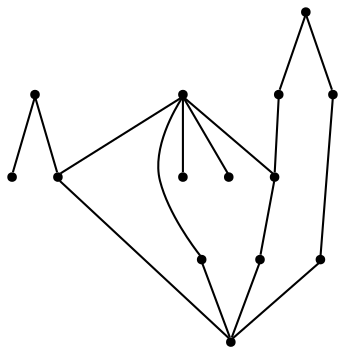 graph {
  node [shape=point,comment="{\"directed\":false,\"doi\":\"10.4230/LIPIcs.GD.2024.24\",\"figure\":\"3 (2)\"}"]

  v0 [pos="798.1045046694339,2647.846248615887"]
  v1 [pos="877.2049652250661,2539.3991896115394"]
  v2 [pos="926.4185778645385,2728.006065619893"]
  v3 [pos="844.3960173236917,2498.3978717469126"]
  v4 [pos="704.957575370127,2342.5922026235858"]
  v5 [pos="786.9801995067774,2596.8012380797845"]
  v6 [pos="762.3733295912376,2711.605335016275"]
  v7 [pos="827.9914797772009,2760.8070181827115"]
  v8 [pos="696.7553065968817,2473.797030163694"]
  v9 [pos="696.7553065968816,2408.19461639364"]
  v10 [pos="672.1485638729491,2564.0002855169664"]
  v11 [pos="655.7440263264582,2678.804382453457"]
  v12 [pos="557.3169282391207,2605.0016033815937"]
  v13 [pos="614.7327460560348,2522.998713330131"]

  v12 -- v13 [id="-2",pos="557.3169282391207,2605.0016033815937 614.7327460560348,2522.998713330131 614.7327460560348,2522.998713330131 614.7327460560348,2522.998713330131"]
  v13 -- v4 [id="-3",pos="614.7327460560348,2522.998713330131 704.957575370127,2342.5922026235858 704.957575370127,2342.5922026235858 704.957575370127,2342.5922026235858"]
  v11 -- v12 [id="-4",pos="655.7440263264582,2678.804382453457 557.3169282391207,2605.0016033815937 557.3169282391207,2605.0016033815937 557.3169282391207,2605.0016033815937"]
  v11 -- v10 [id="-5",pos="655.7440263264582,2678.804382453457 672.1485638729491,2564.0002855169664 672.1485638729491,2564.0002855169664 672.1485638729491,2564.0002855169664"]
  v10 -- v8 [id="-6",pos="672.1485638729491,2564.0002855169664 696.7553065968817,2473.797030163694 696.7553065968817,2473.797030163694 696.7553065968817,2473.797030163694"]
  v8 -- v9 [id="-7",pos="696.7553065968817,2473.797030163694 696.7553065968816,2408.19461639364 696.7553065968816,2408.19461639364 696.7553065968816,2408.19461639364"]
  v9 -- v4 [id="-8",pos="696.7553065968816,2408.19461639364 704.957575370127,2342.5922026235858 704.957575370127,2342.5922026235858 704.957575370127,2342.5922026235858"]
  v5 -- v4 [id="-9",pos="786.9801995067774,2596.8012380797845 704.957575370127,2342.5922026235858 704.957575370127,2342.5922026235858 704.957575370127,2342.5922026235858"]
  v0 -- v8 [id="-10",pos="798.1045046694339,2647.846248615887 696.7553065968817,2473.797030163694 696.7553065968817,2473.797030163694 696.7553065968817,2473.797030163694"]
  v0 -- v7 [id="-11",pos="798.1045046694339,2647.846248615887 827.9914797772009,2760.8070181827115 827.9914797772009,2760.8070181827115 827.9914797772009,2760.8070181827115"]
  v0 -- v6 [id="-12",pos="798.1045046694339,2647.846248615887 762.3733295912376,2711.605335016275 762.3733295912376,2711.605335016275 762.3733295912376,2711.605335016275"]
  v0 -- v3 [id="-13",pos="798.1045046694339,2647.846248615887 844.3960173236917,2498.3978717469126 844.3960173236917,2498.3978717469126 844.3960173236917,2498.3978717469126"]
  v0 -- v5 [id="-14",pos="798.1045046694339,2647.846248615887 786.9801995067774,2596.8012380797845 786.9801995067774,2596.8012380797845 786.9801995067774,2596.8012380797845"]
  v3 -- v4 [id="-15",pos="844.3960173236917,2498.3978717469126 704.957575370127,2342.5922026235858 704.957575370127,2342.5922026235858 704.957575370127,2342.5922026235858"]
  v1 -- v3 [id="-16",pos="877.2049652250661,2539.3991896115394 844.3960173236917,2498.3978717469126 844.3960173236917,2498.3978717469126 844.3960173236917,2498.3978717469126"]
  v1 -- v2 [id="-17",pos="877.2049652250661,2539.3991896115394 926.4185778645385,2728.006065619893 926.4185778645385,2728.006065619893 926.4185778645385,2728.006065619893"]
}